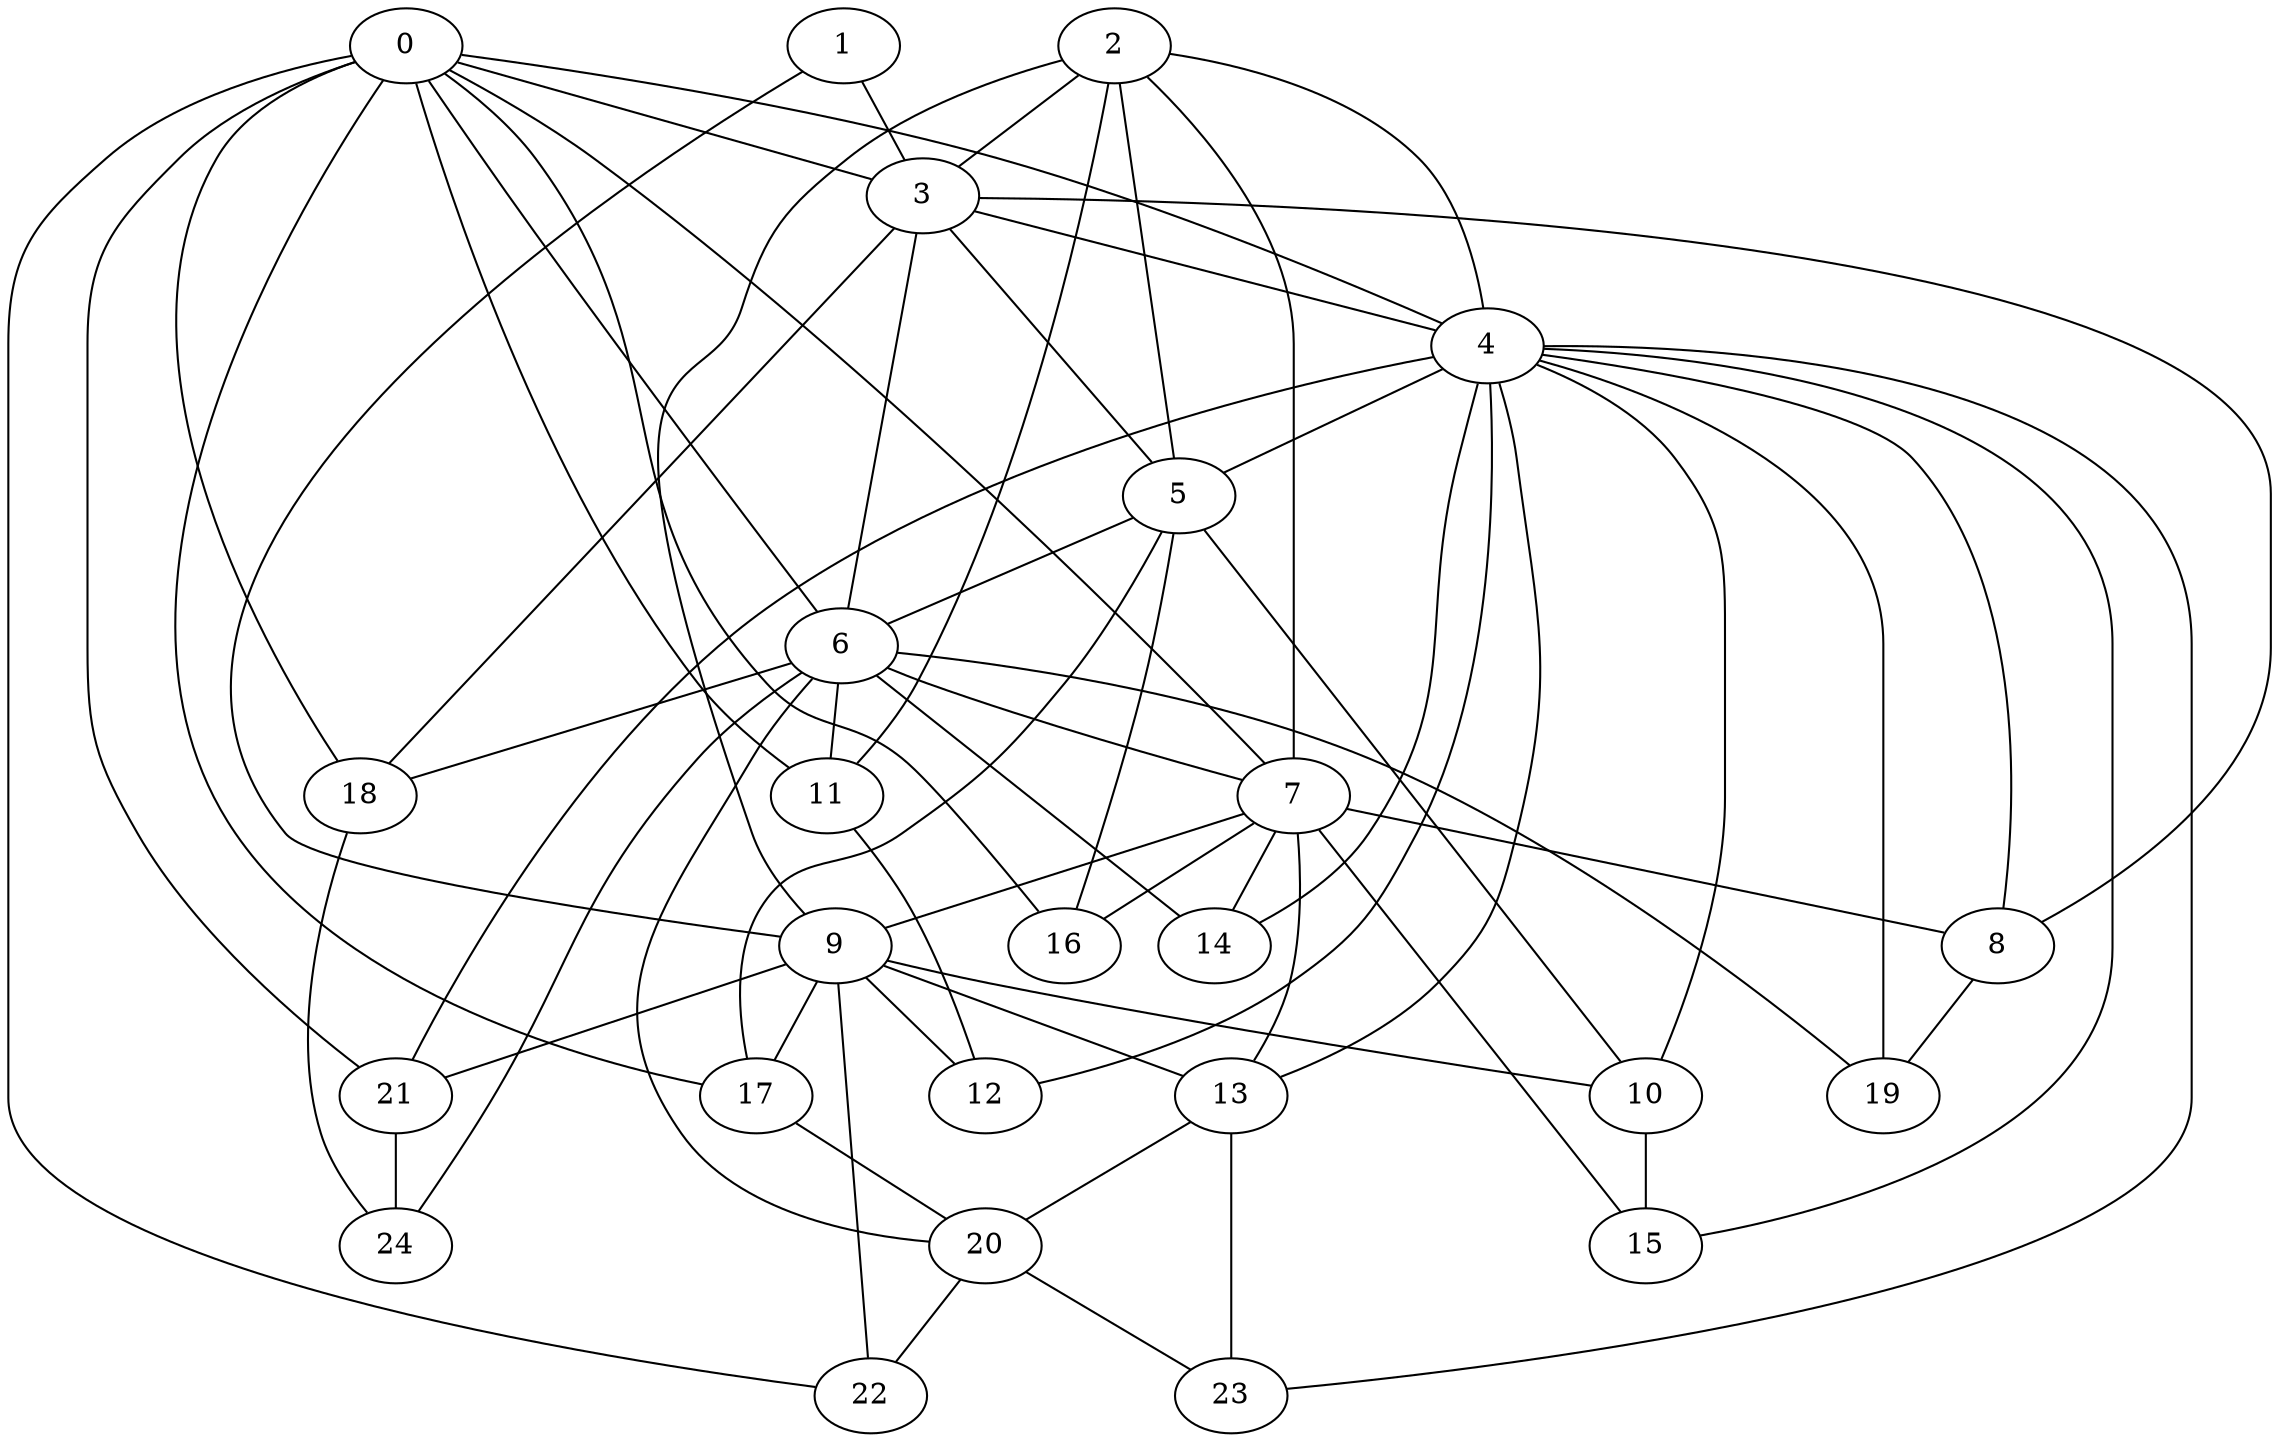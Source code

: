 strict graph "barabasi_albert_graph(25,3)" {
0;
1;
2;
3;
4;
5;
6;
7;
8;
9;
10;
11;
12;
13;
14;
15;
16;
17;
18;
19;
20;
21;
22;
23;
24;
0 -- 3  [is_available=True, prob="0.039286459912"];
0 -- 4  [is_available=True, prob="0.125876706599"];
0 -- 6  [is_available=True, prob="0.799675971257"];
0 -- 7  [is_available=True, prob="0.0511421559627"];
0 -- 11  [is_available=True, prob="0.232700373932"];
0 -- 16  [is_available=True, prob="1.0"];
0 -- 17  [is_available=True, prob="0.282122784243"];
0 -- 18  [is_available=True, prob="0.641895575179"];
0 -- 21  [is_available=True, prob="0.850336686445"];
0 -- 22  [is_available=True, prob="0.166166908047"];
1 -- 9  [is_available=True, prob="0.936724784891"];
1 -- 3  [is_available=True, prob="0.784811808552"];
2 -- 3  [is_available=True, prob="0.430201366527"];
2 -- 4  [is_available=True, prob="0.623592746997"];
2 -- 5  [is_available=True, prob="0.872173028987"];
2 -- 7  [is_available=True, prob="0.508694698639"];
2 -- 9  [is_available=True, prob="1.0"];
2 -- 11  [is_available=True, prob="1.0"];
3 -- 4  [is_available=True, prob="0.452644666285"];
3 -- 5  [is_available=True, prob="1.0"];
3 -- 6  [is_available=True, prob="0.339119234498"];
3 -- 8  [is_available=True, prob="1.0"];
3 -- 18  [is_available=True, prob="0.277602560118"];
4 -- 5  [is_available=True, prob="0.572061703195"];
4 -- 8  [is_available=True, prob="0.352465513462"];
4 -- 10  [is_available=True, prob="1.0"];
4 -- 12  [is_available=True, prob="1.0"];
4 -- 13  [is_available=True, prob="0.227163067742"];
4 -- 14  [is_available=True, prob="0.778412982394"];
4 -- 15  [is_available=True, prob="1.0"];
4 -- 19  [is_available=True, prob="0.533939694728"];
4 -- 21  [is_available=True, prob="0.309260311646"];
4 -- 23  [is_available=True, prob="0.947195357439"];
5 -- 6  [is_available=True, prob="0.128128528544"];
5 -- 10  [is_available=True, prob="0.855354453043"];
5 -- 16  [is_available=True, prob="0.205055044469"];
5 -- 17  [is_available=True, prob="1.0"];
6 -- 7  [is_available=True, prob="0.337081522783"];
6 -- 11  [is_available=True, prob="1.0"];
6 -- 14  [is_available=True, prob="1.0"];
6 -- 18  [is_available=True, prob="1.0"];
6 -- 19  [is_available=True, prob="0.58549256845"];
6 -- 20  [is_available=True, prob="1.0"];
6 -- 24  [is_available=True, prob="0.787550302368"];
7 -- 8  [is_available=True, prob="0.433335761152"];
7 -- 9  [is_available=True, prob="1.0"];
7 -- 13  [is_available=True, prob="1.0"];
7 -- 14  [is_available=True, prob="0.787569030038"];
7 -- 15  [is_available=True, prob="0.892440751819"];
7 -- 16  [is_available=True, prob="0.112874430248"];
8 -- 19  [is_available=True, prob="1.0"];
9 -- 10  [is_available=True, prob="1.0"];
9 -- 12  [is_available=True, prob="0.462246100499"];
9 -- 13  [is_available=True, prob="0.966457992377"];
9 -- 17  [is_available=True, prob="0.813518928979"];
9 -- 21  [is_available=True, prob="0.0996564525734"];
9 -- 22  [is_available=True, prob="0.494485882099"];
10 -- 15  [is_available=True, prob="0.298791872251"];
11 -- 12  [is_available=True, prob="1.0"];
13 -- 23  [is_available=True, prob="0.137862503917"];
13 -- 20  [is_available=True, prob="0.774290109388"];
17 -- 20  [is_available=True, prob="0.70051890134"];
18 -- 24  [is_available=True, prob="1.0"];
20 -- 22  [is_available=True, prob="0.881429751607"];
20 -- 23  [is_available=True, prob="0.479050581702"];
21 -- 24  [is_available=True, prob="0.689928637608"];
}
